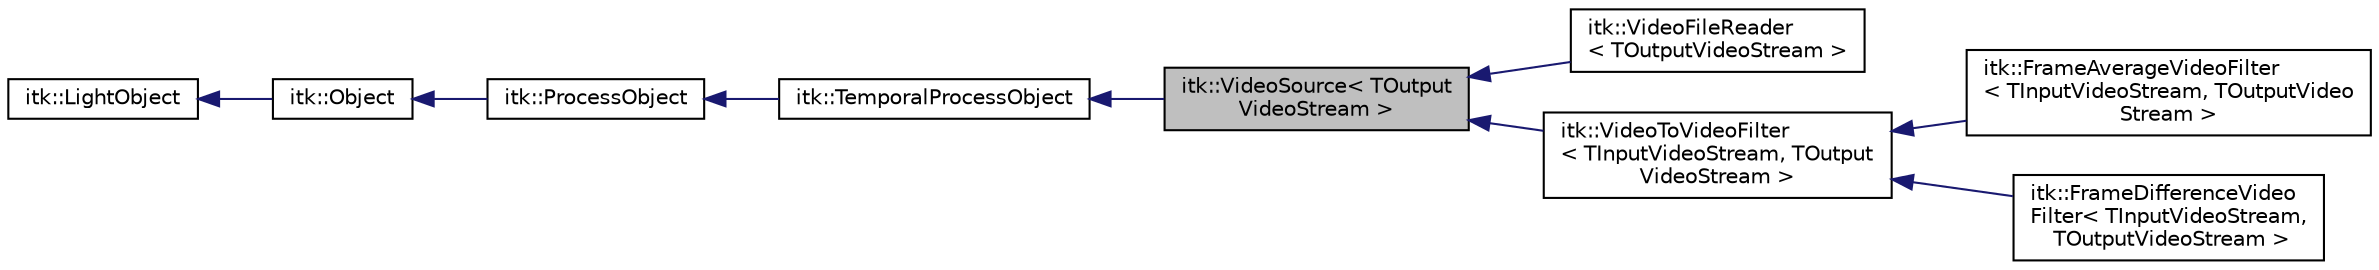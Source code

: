 digraph "itk::VideoSource&lt; TOutputVideoStream &gt;"
{
 // LATEX_PDF_SIZE
  edge [fontname="Helvetica",fontsize="10",labelfontname="Helvetica",labelfontsize="10"];
  node [fontname="Helvetica",fontsize="10",shape=record];
  rankdir="LR";
  Node1 [label="itk::VideoSource\< TOutput\lVideoStream \>",height=0.2,width=0.4,color="black", fillcolor="grey75", style="filled", fontcolor="black",tooltip="A TemporalProcessObject that produces a VideoStream."];
  Node2 -> Node1 [dir="back",color="midnightblue",fontsize="10",style="solid",fontname="Helvetica"];
  Node2 [label="itk::TemporalProcessObject",height=0.2,width=0.4,color="black", fillcolor="white", style="filled",URL="$classitk_1_1TemporalProcessObject.html",tooltip="TemporalProcessObject implements a ProcessObject for the itk pipeline with the notion of a temporal r..."];
  Node3 -> Node2 [dir="back",color="midnightblue",fontsize="10",style="solid",fontname="Helvetica"];
  Node3 [label="itk::ProcessObject",height=0.2,width=0.4,color="black", fillcolor="white", style="filled",URL="$classitk_1_1ProcessObject.html",tooltip="The base class for all process objects (source, filters, mappers) in the Insight data processing pipe..."];
  Node4 -> Node3 [dir="back",color="midnightblue",fontsize="10",style="solid",fontname="Helvetica"];
  Node4 [label="itk::Object",height=0.2,width=0.4,color="black", fillcolor="white", style="filled",URL="$classitk_1_1Object.html",tooltip="Base class for most ITK classes."];
  Node5 -> Node4 [dir="back",color="midnightblue",fontsize="10",style="solid",fontname="Helvetica"];
  Node5 [label="itk::LightObject",height=0.2,width=0.4,color="black", fillcolor="white", style="filled",URL="$classitk_1_1LightObject.html",tooltip="Light weight base class for most itk classes."];
  Node1 -> Node6 [dir="back",color="midnightblue",fontsize="10",style="solid",fontname="Helvetica"];
  Node6 [label="itk::VideoFileReader\l\< TOutputVideoStream \>",height=0.2,width=0.4,color="black", fillcolor="white", style="filled",URL="$classitk_1_1VideoFileReader.html",tooltip="Reader that creates a VideoStream."];
  Node1 -> Node7 [dir="back",color="midnightblue",fontsize="10",style="solid",fontname="Helvetica"];
  Node7 [label="itk::VideoToVideoFilter\l\< TInputVideoStream, TOutput\lVideoStream \>",height=0.2,width=0.4,color="black", fillcolor="white", style="filled",URL="$classitk_1_1VideoToVideoFilter.html",tooltip="Base class for filters that use a VideoStream as input and output."];
  Node7 -> Node8 [dir="back",color="midnightblue",fontsize="10",style="solid",fontname="Helvetica"];
  Node8 [label="itk::FrameAverageVideoFilter\l\< TInputVideoStream, TOutputVideo\lStream \>",height=0.2,width=0.4,color="black", fillcolor="white", style="filled",URL="$classitk_1_1FrameAverageVideoFilter.html",tooltip="Average frames over a designated range in a video."];
  Node7 -> Node9 [dir="back",color="midnightblue",fontsize="10",style="solid",fontname="Helvetica"];
  Node9 [label="itk::FrameDifferenceVideo\lFilter\< TInputVideoStream,\l TOutputVideoStream \>",height=0.2,width=0.4,color="black", fillcolor="white", style="filled",URL="$classitk_1_1FrameDifferenceVideoFilter.html",tooltip="Compute the squared intensity difference between frame x and frame x+n."];
}

